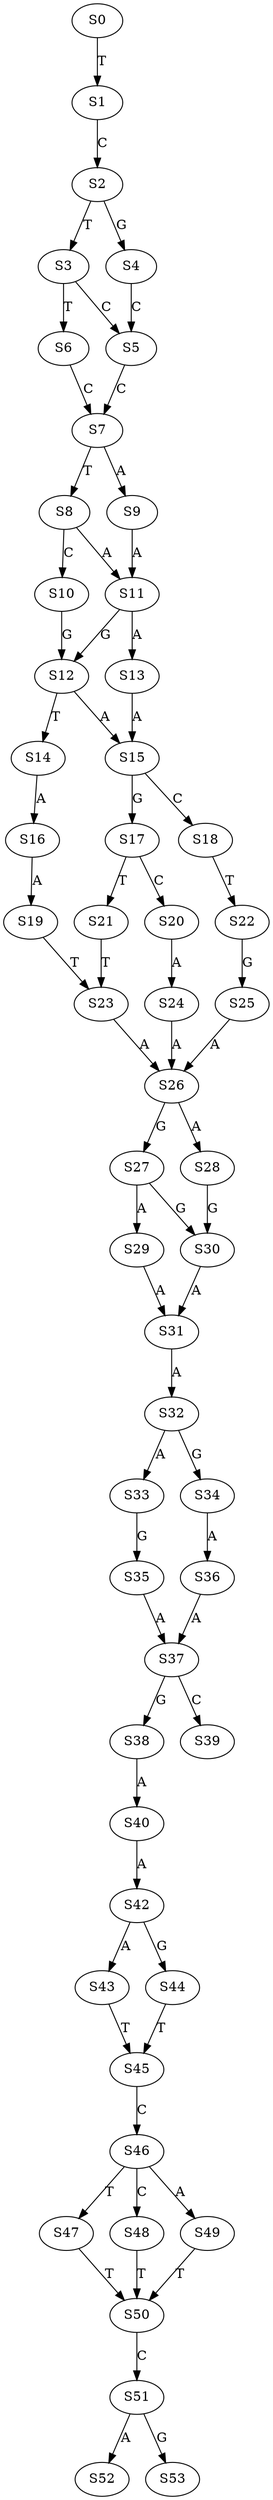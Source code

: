 strict digraph  {
	S0 -> S1 [ label = T ];
	S1 -> S2 [ label = C ];
	S2 -> S3 [ label = T ];
	S2 -> S4 [ label = G ];
	S3 -> S5 [ label = C ];
	S3 -> S6 [ label = T ];
	S4 -> S5 [ label = C ];
	S5 -> S7 [ label = C ];
	S6 -> S7 [ label = C ];
	S7 -> S8 [ label = T ];
	S7 -> S9 [ label = A ];
	S8 -> S10 [ label = C ];
	S8 -> S11 [ label = A ];
	S9 -> S11 [ label = A ];
	S10 -> S12 [ label = G ];
	S11 -> S12 [ label = G ];
	S11 -> S13 [ label = A ];
	S12 -> S14 [ label = T ];
	S12 -> S15 [ label = A ];
	S13 -> S15 [ label = A ];
	S14 -> S16 [ label = A ];
	S15 -> S17 [ label = G ];
	S15 -> S18 [ label = C ];
	S16 -> S19 [ label = A ];
	S17 -> S20 [ label = C ];
	S17 -> S21 [ label = T ];
	S18 -> S22 [ label = T ];
	S19 -> S23 [ label = T ];
	S20 -> S24 [ label = A ];
	S21 -> S23 [ label = T ];
	S22 -> S25 [ label = G ];
	S23 -> S26 [ label = A ];
	S24 -> S26 [ label = A ];
	S25 -> S26 [ label = A ];
	S26 -> S27 [ label = G ];
	S26 -> S28 [ label = A ];
	S27 -> S29 [ label = A ];
	S27 -> S30 [ label = G ];
	S28 -> S30 [ label = G ];
	S29 -> S31 [ label = A ];
	S30 -> S31 [ label = A ];
	S31 -> S32 [ label = A ];
	S32 -> S33 [ label = A ];
	S32 -> S34 [ label = G ];
	S33 -> S35 [ label = G ];
	S34 -> S36 [ label = A ];
	S35 -> S37 [ label = A ];
	S36 -> S37 [ label = A ];
	S37 -> S38 [ label = G ];
	S37 -> S39 [ label = C ];
	S38 -> S40 [ label = A ];
	S40 -> S42 [ label = A ];
	S42 -> S43 [ label = A ];
	S42 -> S44 [ label = G ];
	S43 -> S45 [ label = T ];
	S44 -> S45 [ label = T ];
	S45 -> S46 [ label = C ];
	S46 -> S47 [ label = T ];
	S46 -> S48 [ label = C ];
	S46 -> S49 [ label = A ];
	S47 -> S50 [ label = T ];
	S48 -> S50 [ label = T ];
	S49 -> S50 [ label = T ];
	S50 -> S51 [ label = C ];
	S51 -> S52 [ label = A ];
	S51 -> S53 [ label = G ];
}

